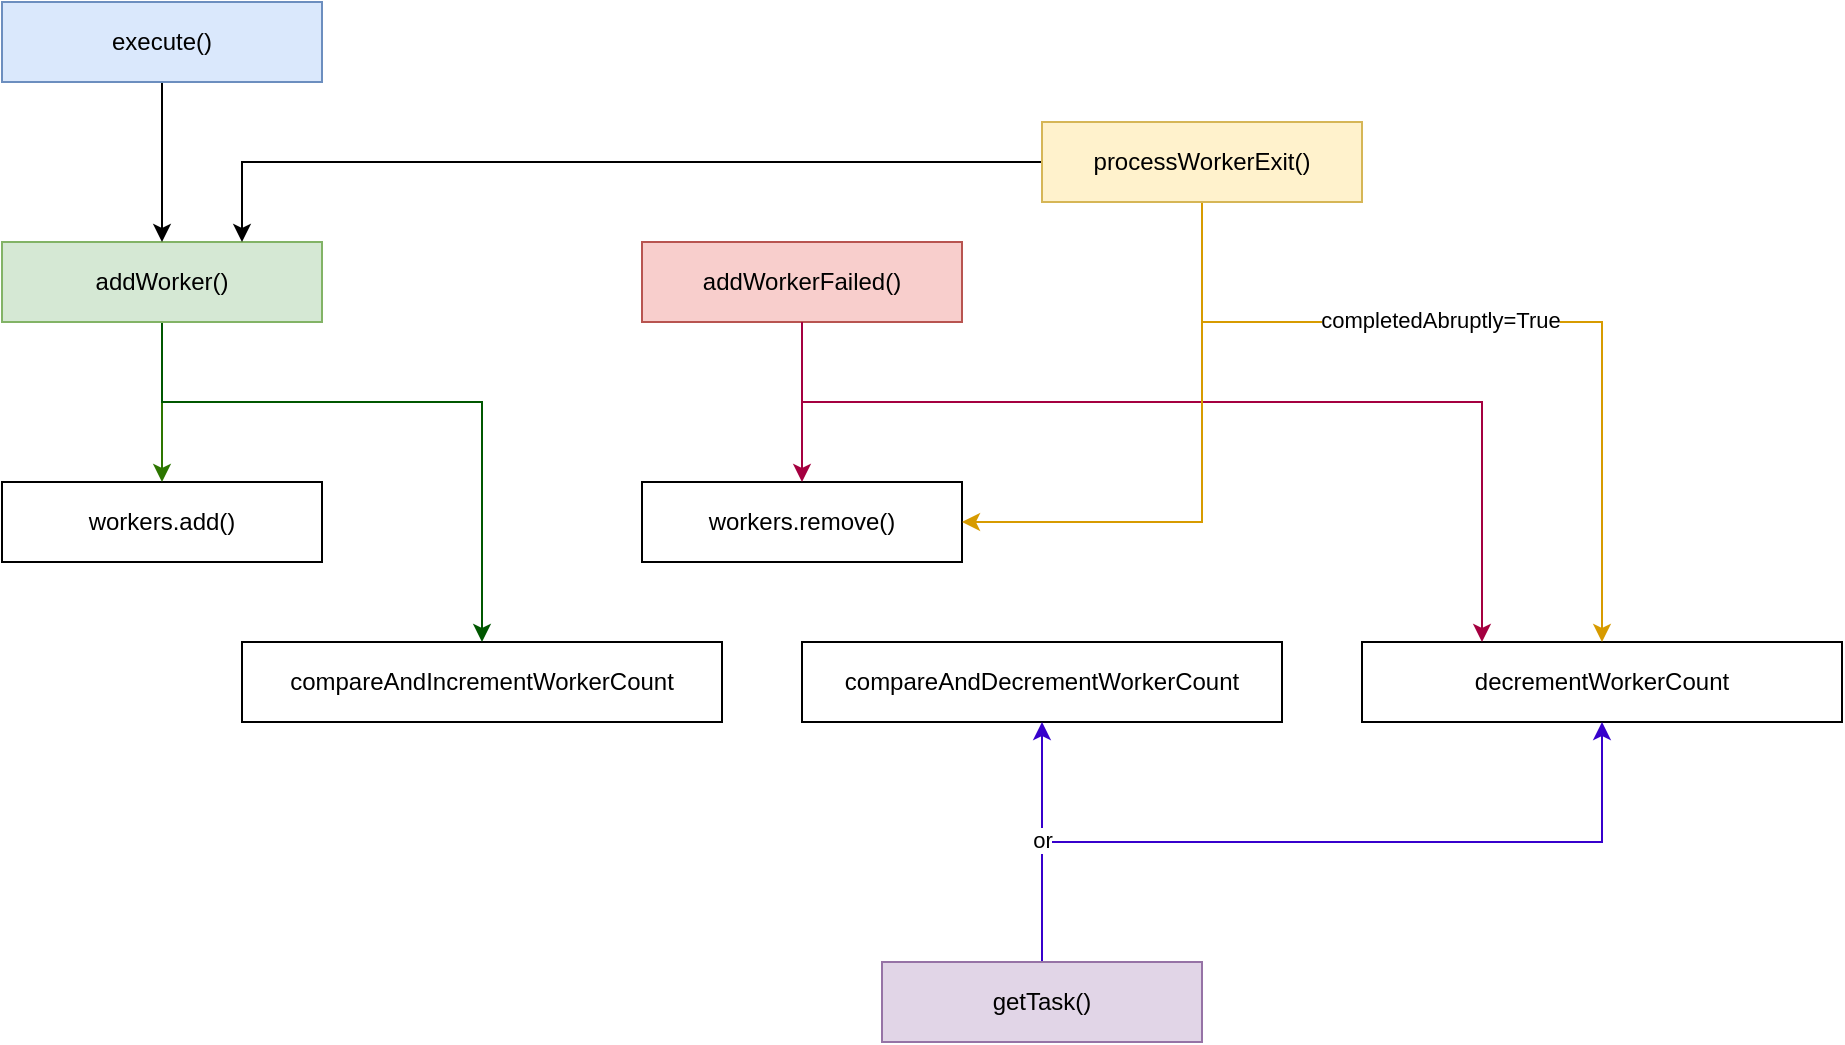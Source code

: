 <mxfile version="21.8.2" type="github">
  <diagram name="第 1 页" id="an8AQIkWQJjNNNpSmFoj">
    <mxGraphModel dx="1012" dy="673" grid="1" gridSize="10" guides="1" tooltips="1" connect="1" arrows="1" fold="1" page="1" pageScale="1" pageWidth="827" pageHeight="1169" math="0" shadow="0">
      <root>
        <mxCell id="0" />
        <mxCell id="1" parent="0" />
        <mxCell id="FBWRTHeHvZYtELqj_yFr-1" value="compareAndIncrementWorkerCount" style="rounded=0;whiteSpace=wrap;html=1;" vertex="1" parent="1">
          <mxGeometry x="160" y="360" width="240" height="40" as="geometry" />
        </mxCell>
        <mxCell id="FBWRTHeHvZYtELqj_yFr-2" value="compareAndDecrementWorkerCount" style="rounded=0;whiteSpace=wrap;html=1;" vertex="1" parent="1">
          <mxGeometry x="440" y="360" width="240" height="40" as="geometry" />
        </mxCell>
        <mxCell id="FBWRTHeHvZYtELqj_yFr-3" value="decrementWorkerCount" style="rounded=0;whiteSpace=wrap;html=1;" vertex="1" parent="1">
          <mxGeometry x="720" y="360" width="240" height="40" as="geometry" />
        </mxCell>
        <mxCell id="FBWRTHeHvZYtELqj_yFr-4" value="workers.add()" style="rounded=0;whiteSpace=wrap;html=1;" vertex="1" parent="1">
          <mxGeometry x="40" y="280" width="160" height="40" as="geometry" />
        </mxCell>
        <mxCell id="FBWRTHeHvZYtELqj_yFr-5" value="workers.remove()" style="rounded=0;whiteSpace=wrap;html=1;" vertex="1" parent="1">
          <mxGeometry x="360" y="280" width="160" height="40" as="geometry" />
        </mxCell>
        <mxCell id="FBWRTHeHvZYtELqj_yFr-7" value="" style="edgeStyle=orthogonalEdgeStyle;rounded=0;orthogonalLoop=1;jettySize=auto;html=1;fillColor=#60a917;strokeColor=#2D7600;" edge="1" parent="1" source="FBWRTHeHvZYtELqj_yFr-6" target="FBWRTHeHvZYtELqj_yFr-4">
          <mxGeometry relative="1" as="geometry" />
        </mxCell>
        <mxCell id="FBWRTHeHvZYtELqj_yFr-8" value="" style="edgeStyle=orthogonalEdgeStyle;rounded=0;orthogonalLoop=1;jettySize=auto;html=1;fillColor=#008a00;strokeColor=#005700;" edge="1" parent="1" source="FBWRTHeHvZYtELqj_yFr-6" target="FBWRTHeHvZYtELqj_yFr-1">
          <mxGeometry relative="1" as="geometry">
            <Array as="points">
              <mxPoint x="120" y="240" />
              <mxPoint x="280" y="240" />
            </Array>
          </mxGeometry>
        </mxCell>
        <mxCell id="FBWRTHeHvZYtELqj_yFr-6" value="addWorker()" style="rounded=0;whiteSpace=wrap;html=1;fillColor=#d5e8d4;strokeColor=#82b366;" vertex="1" parent="1">
          <mxGeometry x="40" y="160" width="160" height="40" as="geometry" />
        </mxCell>
        <mxCell id="FBWRTHeHvZYtELqj_yFr-11" value="" style="edgeStyle=orthogonalEdgeStyle;rounded=0;orthogonalLoop=1;jettySize=auto;html=1;entryX=0.5;entryY=0;entryDx=0;entryDy=0;fillColor=#d80073;strokeColor=#A50040;" edge="1" parent="1" source="FBWRTHeHvZYtELqj_yFr-9" target="FBWRTHeHvZYtELqj_yFr-5">
          <mxGeometry relative="1" as="geometry">
            <mxPoint x="360" y="280" as="targetPoint" />
          </mxGeometry>
        </mxCell>
        <mxCell id="FBWRTHeHvZYtELqj_yFr-9" value="addWorkerFailed()" style="rounded=0;whiteSpace=wrap;html=1;fillColor=#f8cecc;strokeColor=#b85450;" vertex="1" parent="1">
          <mxGeometry x="360" y="160" width="160" height="40" as="geometry" />
        </mxCell>
        <mxCell id="FBWRTHeHvZYtELqj_yFr-12" value="" style="rounded=0;orthogonalLoop=1;jettySize=auto;html=1;exitX=0.5;exitY=1;exitDx=0;exitDy=0;entryX=0.25;entryY=0;entryDx=0;entryDy=0;fillColor=#d80073;strokeColor=#A50040;edgeStyle=orthogonalEdgeStyle;" edge="1" parent="1" source="FBWRTHeHvZYtELqj_yFr-9" target="FBWRTHeHvZYtELqj_yFr-3">
          <mxGeometry relative="1" as="geometry">
            <mxPoint x="370" y="210" as="sourcePoint" />
            <mxPoint x="490" y="290" as="targetPoint" />
            <Array as="points">
              <mxPoint x="440" y="240" />
              <mxPoint x="780" y="240" />
            </Array>
          </mxGeometry>
        </mxCell>
        <mxCell id="FBWRTHeHvZYtELqj_yFr-15" value="" style="edgeStyle=orthogonalEdgeStyle;rounded=0;orthogonalLoop=1;jettySize=auto;html=1;entryX=0.5;entryY=0;entryDx=0;entryDy=0;fillColor=#ffe6cc;strokeColor=#d79b00;exitX=0.5;exitY=1;exitDx=0;exitDy=0;" edge="1" parent="1" source="FBWRTHeHvZYtELqj_yFr-13" target="FBWRTHeHvZYtELqj_yFr-3">
          <mxGeometry relative="1" as="geometry">
            <mxPoint x="900" y="310" as="targetPoint" />
            <Array as="points">
              <mxPoint x="640" y="200" />
              <mxPoint x="840" y="200" />
            </Array>
          </mxGeometry>
        </mxCell>
        <mxCell id="FBWRTHeHvZYtELqj_yFr-27" value="completedAbruptly=True" style="edgeLabel;html=1;align=center;verticalAlign=middle;resizable=0;points=[];" vertex="1" connectable="0" parent="FBWRTHeHvZYtELqj_yFr-15">
          <mxGeometry x="-0.15" relative="1" as="geometry">
            <mxPoint y="-1" as="offset" />
          </mxGeometry>
        </mxCell>
        <mxCell id="FBWRTHeHvZYtELqj_yFr-17" value="" style="edgeStyle=orthogonalEdgeStyle;rounded=0;orthogonalLoop=1;jettySize=auto;html=1;entryX=1;entryY=0.5;entryDx=0;entryDy=0;fillColor=#ffe6cc;strokeColor=#d79b00;exitX=0.5;exitY=1;exitDx=0;exitDy=0;" edge="1" parent="1" source="FBWRTHeHvZYtELqj_yFr-13" target="FBWRTHeHvZYtELqj_yFr-5">
          <mxGeometry relative="1" as="geometry">
            <mxPoint x="640" y="270" as="targetPoint" />
          </mxGeometry>
        </mxCell>
        <mxCell id="FBWRTHeHvZYtELqj_yFr-23" value="" style="edgeStyle=orthogonalEdgeStyle;rounded=0;orthogonalLoop=1;jettySize=auto;html=1;entryX=0.75;entryY=0;entryDx=0;entryDy=0;" edge="1" parent="1" source="FBWRTHeHvZYtELqj_yFr-13" target="FBWRTHeHvZYtELqj_yFr-6">
          <mxGeometry relative="1" as="geometry">
            <mxPoint x="640" y="80" as="targetPoint" />
          </mxGeometry>
        </mxCell>
        <mxCell id="FBWRTHeHvZYtELqj_yFr-13" value="processWorkerExit()" style="rounded=0;whiteSpace=wrap;html=1;fillColor=#fff2cc;strokeColor=#d6b656;" vertex="1" parent="1">
          <mxGeometry x="560" y="100" width="160" height="40" as="geometry" />
        </mxCell>
        <mxCell id="FBWRTHeHvZYtELqj_yFr-19" value="" style="rounded=0;orthogonalLoop=1;jettySize=auto;html=1;exitX=0.5;exitY=0;exitDx=0;exitDy=0;fillColor=#6a00ff;strokeColor=#3700CC;" edge="1" parent="1" source="FBWRTHeHvZYtELqj_yFr-18" target="FBWRTHeHvZYtELqj_yFr-2">
          <mxGeometry relative="1" as="geometry" />
        </mxCell>
        <mxCell id="FBWRTHeHvZYtELqj_yFr-21" value="" style="rounded=0;orthogonalLoop=1;jettySize=auto;html=1;entryX=0.5;entryY=1;entryDx=0;entryDy=0;fillColor=#6a00ff;strokeColor=#3700CC;exitX=0.5;exitY=0;exitDx=0;exitDy=0;edgeStyle=orthogonalEdgeStyle;" edge="1" parent="1" source="FBWRTHeHvZYtELqj_yFr-18" target="FBWRTHeHvZYtELqj_yFr-3">
          <mxGeometry relative="1" as="geometry">
            <mxPoint x="640" y="540" as="targetPoint" />
          </mxGeometry>
        </mxCell>
        <mxCell id="FBWRTHeHvZYtELqj_yFr-28" value="or" style="edgeLabel;html=1;align=center;verticalAlign=middle;resizable=0;points=[];" vertex="1" connectable="0" parent="FBWRTHeHvZYtELqj_yFr-21">
          <mxGeometry x="-0.688" y="1" relative="1" as="geometry">
            <mxPoint x="-3" as="offset" />
          </mxGeometry>
        </mxCell>
        <mxCell id="FBWRTHeHvZYtELqj_yFr-18" value="getTask()" style="rounded=0;whiteSpace=wrap;html=1;fillColor=#e1d5e7;strokeColor=#9673a6;" vertex="1" parent="1">
          <mxGeometry x="480" y="520" width="160" height="40" as="geometry" />
        </mxCell>
        <mxCell id="FBWRTHeHvZYtELqj_yFr-25" value="" style="edgeStyle=orthogonalEdgeStyle;rounded=0;orthogonalLoop=1;jettySize=auto;html=1;" edge="1" parent="1" source="FBWRTHeHvZYtELqj_yFr-24" target="FBWRTHeHvZYtELqj_yFr-6">
          <mxGeometry relative="1" as="geometry" />
        </mxCell>
        <mxCell id="FBWRTHeHvZYtELqj_yFr-24" value="execute()" style="rounded=0;whiteSpace=wrap;html=1;fillColor=#dae8fc;strokeColor=#6c8ebf;" vertex="1" parent="1">
          <mxGeometry x="40" y="40" width="160" height="40" as="geometry" />
        </mxCell>
      </root>
    </mxGraphModel>
  </diagram>
</mxfile>
